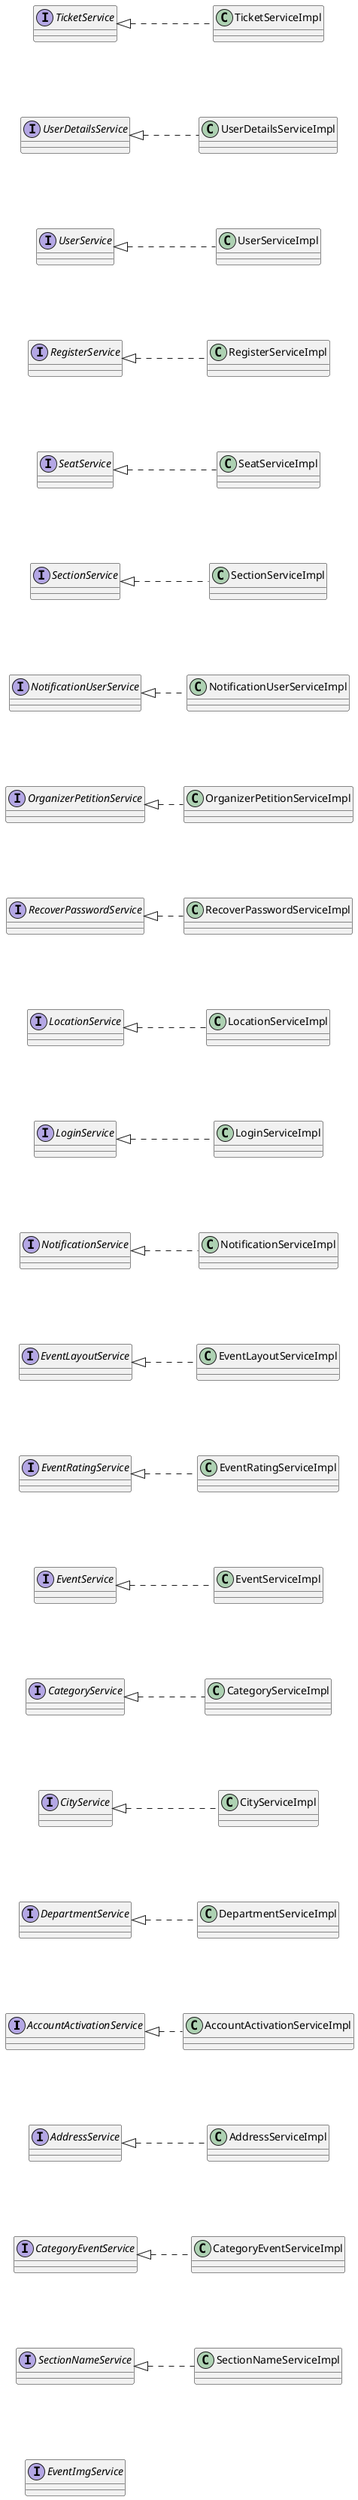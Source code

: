 @startuml Simple Service Class Diagram
left to right direction
skinparam nodesep 100
skinparam ranksep 50

together {
interface AccountActivationService {
}

class AccountActivationServiceImpl implements AccountActivationService {
}
interface AddressService {
}

class AddressServiceImpl implements AddressService {
}
interface CategoryEventService {
}
class CategoryEventServiceImpl implements CategoryEventService {
}
}
together {
interface CategoryService {
}

class CategoryServiceImpl implements CategoryService {
}
interface CityService {
}

class CityServiceImpl implements CityService {
}
interface DepartmentService {
}
class DepartmentServiceImpl implements DepartmentService {
}
}
together {
interface EventLayoutService {
}

class EventLayoutServiceImpl implements EventLayoutService {
}
interface EventRatingService {
}

class EventRatingServiceImpl implements EventRatingService {
}
interface EventService {
}
class EventServiceImpl implements EventService {
}
}
together {
interface LocationService {
}

class LocationServiceImpl implements LocationService {
}
interface LoginService {
}

class LoginServiceImpl implements LoginService {
}
interface NotificationService {
}
class NotificationServiceImpl implements NotificationService {
}
}
together {
interface NotificationUserService {
}

class NotificationUserServiceImpl implements NotificationUserService {
}
interface OrganizerPetitionService {
}

class OrganizerPetitionServiceImpl implements OrganizerPetitionService {
}
interface RecoverPasswordService {
}
class RecoverPasswordServiceImpl implements RecoverPasswordService {
}
}
together {
interface RegisterService {
}

class RegisterServiceImpl implements RegisterService {
}
interface SeatService {
}

class SeatServiceImpl implements SeatService {
}
interface SectionService {
}
class SectionServiceImpl implements SectionService {
}
}
together {
interface TicketService {
}

class TicketServiceImpl implements TicketService {
}
interface UserDetailsService {
}

class UserDetailsServiceImpl implements UserDetailsService {
}
interface UserService {
}
class UserServiceImpl implements UserService {
}
}

interface EventImgService {
}

interface SectionNameService {
}

class SectionNameServiceImpl implements SectionNameService {
}

@enduml